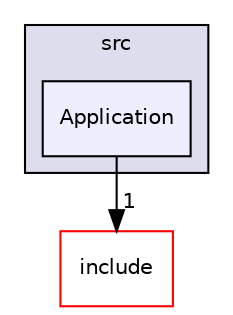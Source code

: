 digraph "Application" {
  compound=true
  node [ fontsize="10", fontname="Helvetica"];
  edge [ labelfontsize="10", labelfontname="Helvetica"];
  subgraph clusterdir_d3924472b33160d95742d2f59c12a805 {
    graph [ bgcolor="#ddddee", pencolor="black", label="src" fontname="Helvetica", fontsize="10", URL="dir_d3924472b33160d95742d2f59c12a805.html"]
  dir_f67b9689050bc4b16cc8d5793c60679e [shape=box, label="Application", style="filled", fillcolor="#eeeeff", pencolor="black", URL="dir_f67b9689050bc4b16cc8d5793c60679e.html"];
  }
  dir_bac11a0200f3b99801364ef40513dc7d [shape=box label="include" fillcolor="white" style="filled" color="red" URL="dir_bac11a0200f3b99801364ef40513dc7d.html"];
  dir_f67b9689050bc4b16cc8d5793c60679e->dir_bac11a0200f3b99801364ef40513dc7d [headlabel="1", labeldistance=1.5 headhref="dir_000002_000003.html"];
}
